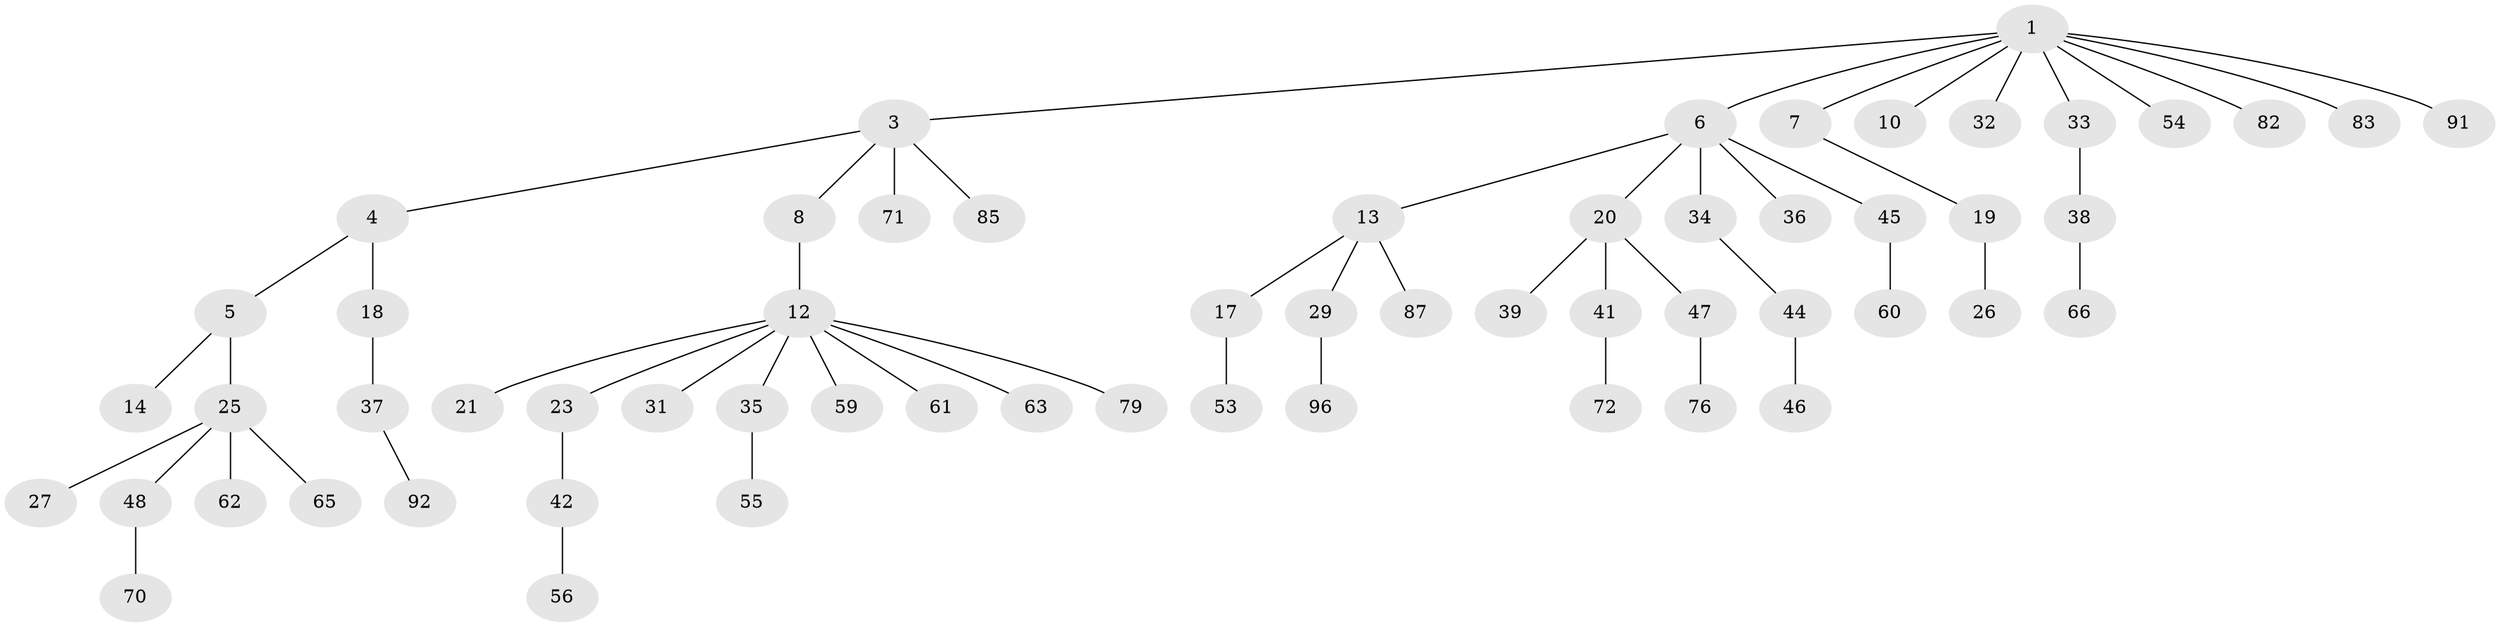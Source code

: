 // original degree distribution, {8: 0.019801980198019802, 4: 0.0594059405940594, 5: 0.019801980198019802, 3: 0.1188118811881188, 1: 0.5148514851485149, 2: 0.24752475247524752, 6: 0.019801980198019802}
// Generated by graph-tools (version 1.1) at 2025/19/03/04/25 18:19:11]
// undirected, 60 vertices, 59 edges
graph export_dot {
graph [start="1"]
  node [color=gray90,style=filled];
  1 [super="+2"];
  3;
  4 [super="+51"];
  5 [super="+11"];
  6 [super="+30+9"];
  7 [super="+68"];
  8 [super="+99"];
  10;
  12 [super="+16"];
  13 [super="+15"];
  14;
  17;
  18 [super="+24"];
  19 [super="+50"];
  20 [super="+40+22+67"];
  21 [super="+52"];
  23;
  25 [super="+64"];
  26 [super="+49"];
  27;
  29;
  31 [super="+98"];
  32;
  33;
  34;
  35;
  36 [super="+57"];
  37;
  38;
  39;
  41 [super="+58"];
  42 [super="+43"];
  44;
  45;
  46;
  47;
  48;
  53;
  54;
  55 [super="+95"];
  56;
  59;
  60;
  61;
  62;
  63;
  65;
  66;
  70 [super="+93+90"];
  71 [super="+94+86+78"];
  72 [super="+77"];
  76;
  79;
  82;
  83;
  85;
  87;
  91;
  92;
  96;
  1 -- 3;
  1 -- 7;
  1 -- 32;
  1 -- 33;
  1 -- 54;
  1 -- 83;
  1 -- 91;
  1 -- 10;
  1 -- 82;
  1 -- 6;
  3 -- 4;
  3 -- 8;
  3 -- 71;
  3 -- 85;
  4 -- 5;
  4 -- 18;
  5 -- 25;
  5 -- 14;
  6 -- 20;
  6 -- 36;
  6 -- 34;
  6 -- 13;
  6 -- 45;
  7 -- 19;
  8 -- 12;
  12 -- 21;
  12 -- 23;
  12 -- 35;
  12 -- 59;
  12 -- 61;
  12 -- 79;
  12 -- 31;
  12 -- 63;
  13 -- 29;
  13 -- 87;
  13 -- 17;
  17 -- 53;
  18 -- 37;
  19 -- 26;
  20 -- 39;
  20 -- 47;
  20 -- 41;
  23 -- 42;
  25 -- 27;
  25 -- 48;
  25 -- 62;
  25 -- 65;
  29 -- 96;
  33 -- 38;
  34 -- 44;
  35 -- 55;
  37 -- 92;
  38 -- 66;
  41 -- 72;
  42 -- 56;
  44 -- 46;
  45 -- 60;
  47 -- 76;
  48 -- 70;
}
